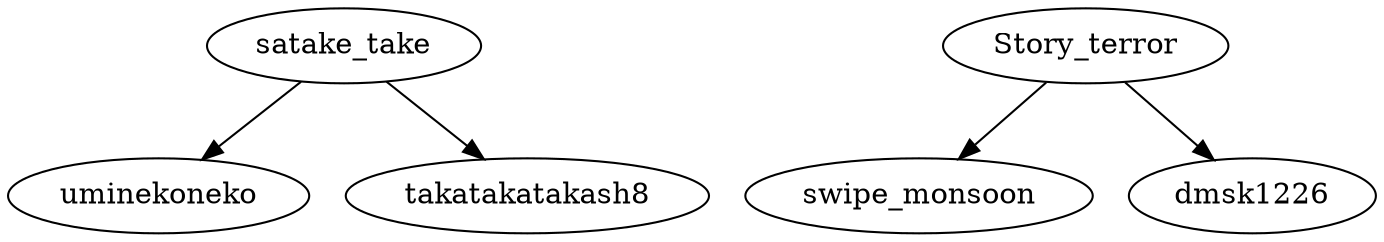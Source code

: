 strict digraph {
"satake_take" -> "uminekoneko"
"satake_take" -> "takatakatakash8"
"Story_terror" -> "swipe_monsoon"
"Story_terror" -> "dmsk1226"
}